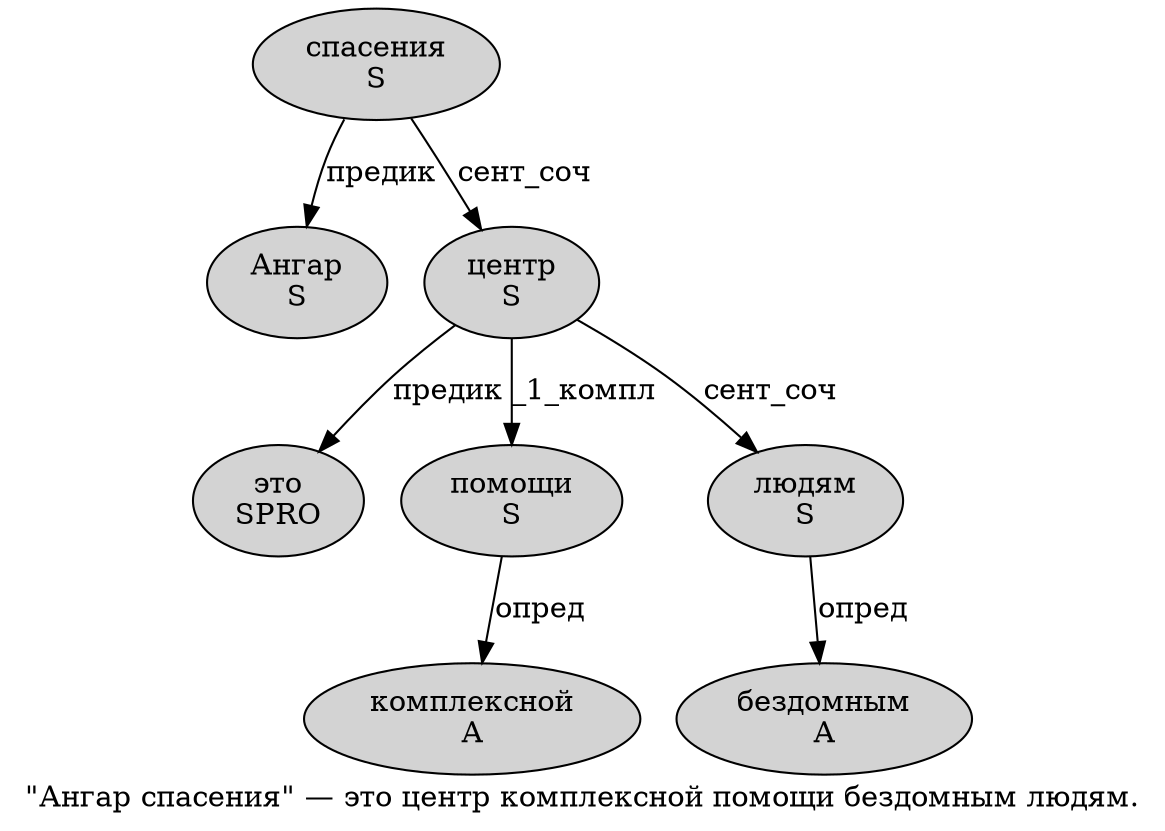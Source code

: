 digraph SENTENCE_1304 {
	graph [label="\"Ангар спасения\" — это центр комплексной помощи бездомным людям."]
	node [style=filled]
		1 [label="Ангар
S" color="" fillcolor=lightgray penwidth=1 shape=ellipse]
		2 [label="спасения
S" color="" fillcolor=lightgray penwidth=1 shape=ellipse]
		5 [label="это
SPRO" color="" fillcolor=lightgray penwidth=1 shape=ellipse]
		6 [label="центр
S" color="" fillcolor=lightgray penwidth=1 shape=ellipse]
		7 [label="комплексной
A" color="" fillcolor=lightgray penwidth=1 shape=ellipse]
		8 [label="помощи
S" color="" fillcolor=lightgray penwidth=1 shape=ellipse]
		9 [label="бездомным
A" color="" fillcolor=lightgray penwidth=1 shape=ellipse]
		10 [label="людям
S" color="" fillcolor=lightgray penwidth=1 shape=ellipse]
			8 -> 7 [label="опред"]
			2 -> 1 [label="предик"]
			2 -> 6 [label="сент_соч"]
			10 -> 9 [label="опред"]
			6 -> 5 [label="предик"]
			6 -> 8 [label="_1_компл"]
			6 -> 10 [label="сент_соч"]
}